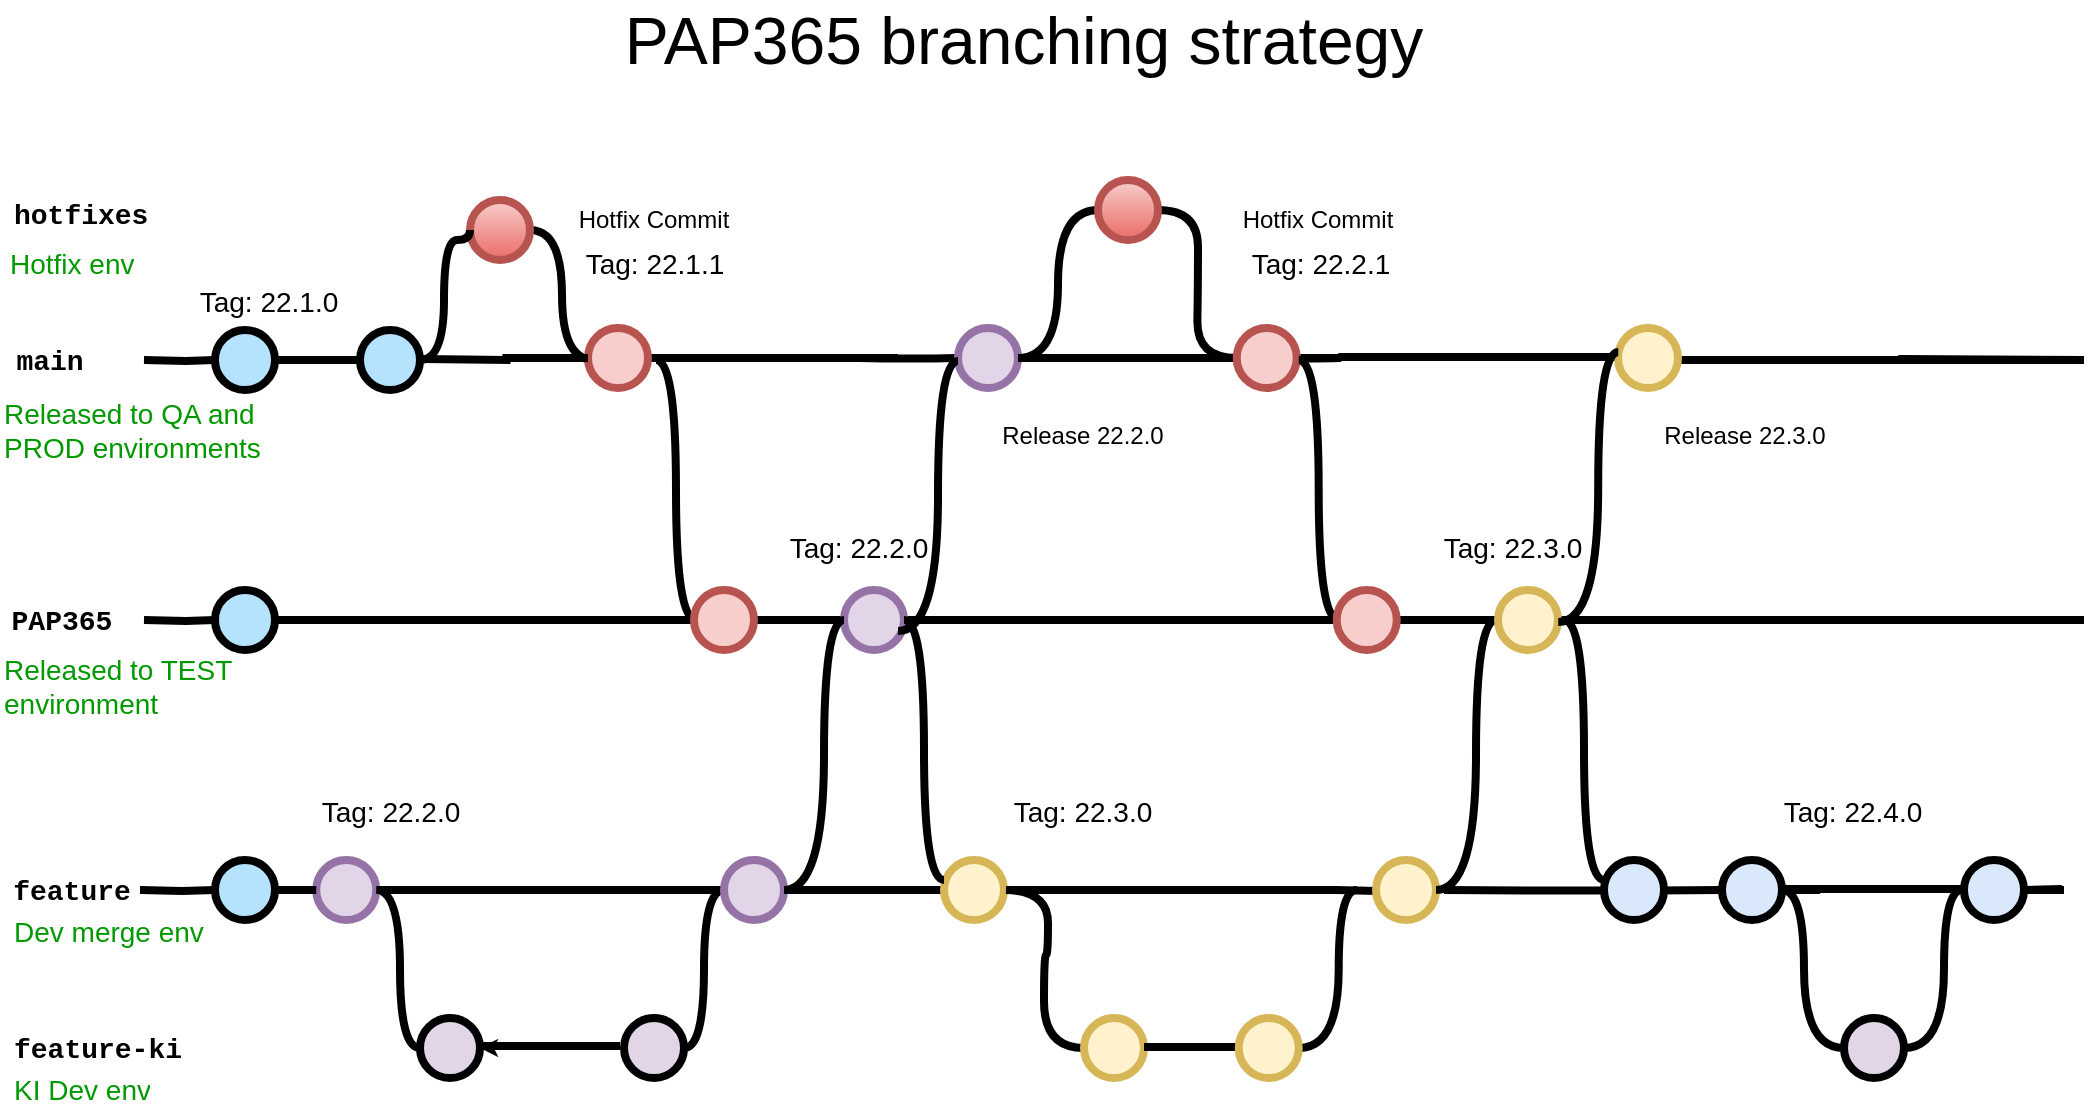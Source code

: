 <mxfile version="20.8.15" type="github">
  <diagram id="53IQXVl9icCSp_Kw3Ib1" name="Page-1">
    <mxGraphModel dx="1175" dy="905" grid="1" gridSize="10" guides="1" tooltips="1" connect="1" arrows="1" fold="1" page="1" pageScale="1" pageWidth="1100" pageHeight="850" math="0" shadow="0">
      <root>
        <mxCell id="0" />
        <mxCell id="1" parent="0" />
        <mxCell id="fSnZ5vnYTslC5NarKmr_-11" value="PAP365 branching strategy" style="text;html=1;strokeColor=none;fillColor=none;align=center;verticalAlign=middle;whiteSpace=wrap;rounded=0;fontSize=33;fontColor=#000000;" parent="1" vertex="1">
          <mxGeometry x="155" y="20" width="790" height="40" as="geometry" />
        </mxCell>
        <mxCell id="9hBKPDzoitwpIBdzFDQ7-24" style="edgeStyle=orthogonalEdgeStyle;curved=1;rounded=0;html=1;exitX=1;exitY=0.5;exitPerimeter=0;entryX=0;entryY=0.5;entryPerimeter=0;endArrow=none;endFill=0;jettySize=auto;orthogonalLoop=1;strokeWidth=4;fontSize=15;" parent="1" source="9hBKPDzoitwpIBdzFDQ7-25" target="9hBKPDzoitwpIBdzFDQ7-30" edge="1">
          <mxGeometry relative="1" as="geometry">
            <Array as="points">
              <mxPoint x="238" y="465" />
              <mxPoint x="238" y="544" />
            </Array>
          </mxGeometry>
        </mxCell>
        <mxCell id="9hBKPDzoitwpIBdzFDQ7-25" value="" style="verticalLabelPosition=bottom;verticalAlign=top;html=1;strokeWidth=4;shape=mxgraph.flowchart.on-page_reference;fillColor=#e1d5e7;strokeColor=#9673a6;" parent="1" vertex="1">
          <mxGeometry x="196.12" y="450" width="30" height="30" as="geometry" />
        </mxCell>
        <mxCell id="9hBKPDzoitwpIBdzFDQ7-41" value="" style="edgeStyle=orthogonalEdgeStyle;curved=1;rounded=0;orthogonalLoop=1;jettySize=auto;html=1;endArrow=none;endFill=0;strokeWidth=4;fontFamily=Courier New;fontSize=16;exitX=1;exitY=0.5;exitDx=0;exitDy=0;exitPerimeter=0;startArrow=none;" parent="1" source="YvMvGw8tSOt4RGlKbDvN-24" edge="1">
          <mxGeometry relative="1" as="geometry">
            <mxPoint x="537" y="465" as="sourcePoint" />
            <mxPoint x="630" y="465" as="targetPoint" />
          </mxGeometry>
        </mxCell>
        <mxCell id="9hBKPDzoitwpIBdzFDQ7-43" value="" style="edgeStyle=orthogonalEdgeStyle;curved=1;rounded=0;orthogonalLoop=1;jettySize=auto;html=1;endArrow=none;endFill=0;strokeWidth=4;fontFamily=Courier New;fontSize=16;" parent="1" edge="1">
          <mxGeometry relative="1" as="geometry">
            <mxPoint x="707" y="465" as="targetPoint" />
            <Array as="points">
              <mxPoint x="697" y="465" />
              <mxPoint x="697" y="465" />
            </Array>
            <mxPoint x="627" y="465" as="sourcePoint" />
          </mxGeometry>
        </mxCell>
        <mxCell id="9hBKPDzoitwpIBdzFDQ7-56" value="" style="edgeStyle=orthogonalEdgeStyle;curved=1;rounded=0;orthogonalLoop=1;jettySize=auto;html=1;endArrow=none;endFill=0;strokeWidth=4;fontFamily=Courier New;fontSize=16;" parent="1" target="9hBKPDzoitwpIBdzFDQ7-55" edge="1">
          <mxGeometry relative="1" as="geometry">
            <mxPoint x="706" y="465" as="sourcePoint" />
          </mxGeometry>
        </mxCell>
        <mxCell id="9hBKPDzoitwpIBdzFDQ7-55" value="" style="verticalLabelPosition=bottom;verticalAlign=top;html=1;strokeWidth=4;shape=mxgraph.flowchart.on-page_reference;strokeColor=#d6b656;fillColor=#fff2cc;" parent="1" vertex="1">
          <mxGeometry x="726" y="450" width="30" height="30" as="geometry" />
        </mxCell>
        <mxCell id="9hBKPDzoitwpIBdzFDQ7-27" value="" style="edgeStyle=orthogonalEdgeStyle;rounded=0;html=1;jettySize=auto;orthogonalLoop=1;strokeWidth=4;endArrow=none;endFill=0;startArrow=none;" parent="1" source="kWK_K31KorMhjqKaLNin-2" target="9hBKPDzoitwpIBdzFDQ7-25" edge="1">
          <mxGeometry x="152.5" y="465" as="geometry">
            <mxPoint x="108" y="465" as="sourcePoint" />
          </mxGeometry>
        </mxCell>
        <mxCell id="9hBKPDzoitwpIBdzFDQ7-28" value="feature" style="text;html=1;strokeColor=none;fillColor=none;align=center;verticalAlign=middle;whiteSpace=wrap;overflow=hidden;fontSize=14;fontStyle=1;fontFamily=Courier New;" parent="1" vertex="1">
          <mxGeometry x="38" y="455" width="72" height="20" as="geometry" />
        </mxCell>
        <mxCell id="9hBKPDzoitwpIBdzFDQ7-29" style="edgeStyle=orthogonalEdgeStyle;curved=1;rounded=0;html=1;entryX=0;entryY=0.5;entryPerimeter=0;endArrow=none;endFill=0;jettySize=auto;orthogonalLoop=1;strokeWidth=4;fontSize=15;entryDx=0;entryDy=0;" parent="1" target="ck4O1efFFyVbqovqOwfO-29" edge="1">
          <mxGeometry relative="1" as="geometry">
            <mxPoint x="317.5" y="545" as="targetPoint" />
            <Array as="points">
              <mxPoint x="390" y="544" />
              <mxPoint x="390" y="465" />
            </Array>
            <mxPoint x="380" y="544" as="sourcePoint" />
          </mxGeometry>
        </mxCell>
        <mxCell id="9hBKPDzoitwpIBdzFDQ7-30" value="" style="verticalLabelPosition=bottom;verticalAlign=top;html=1;strokeWidth=4;shape=mxgraph.flowchart.on-page_reference;plain-purple;gradientColor=none;strokeColor=#000000;" parent="1" vertex="1">
          <mxGeometry x="248" y="529" width="30" height="30" as="geometry" />
        </mxCell>
        <mxCell id="9hBKPDzoitwpIBdzFDQ7-35" value="feature-ki" style="text;html=1;strokeColor=none;fillColor=none;align=left;verticalAlign=middle;whiteSpace=wrap;overflow=hidden;fontSize=14;fontStyle=1;fontFamily=Courier New;" parent="1" vertex="1">
          <mxGeometry x="43.25" y="534" width="166.75" height="20" as="geometry" />
        </mxCell>
        <mxCell id="9hBKPDzoitwpIBdzFDQ7-37" value="Dev merge env" style="text;html=1;strokeColor=none;fillColor=none;align=left;verticalAlign=middle;whiteSpace=wrap;overflow=hidden;fontSize=14;fontStyle=0;fontColor=#009900;" parent="1" vertex="1">
          <mxGeometry x="43.25" y="475" width="132.25" height="20" as="geometry" />
        </mxCell>
        <mxCell id="9hBKPDzoitwpIBdzFDQ7-60" value="Tag: 22.4.0" style="text;html=1;strokeColor=none;fillColor=none;align=center;verticalAlign=middle;whiteSpace=wrap;overflow=hidden;fontSize=14;" parent="1" vertex="1">
          <mxGeometry x="920" y="415" width="89.25" height="20" as="geometry" />
        </mxCell>
        <mxCell id="ck4O1efFFyVbqovqOwfO-1" value="" style="edgeStyle=orthogonalEdgeStyle;rounded=0;html=1;jettySize=auto;orthogonalLoop=1;strokeWidth=4;endArrow=none;endFill=0;startArrow=none;" parent="1" source="ck4O1efFFyVbqovqOwfO-7" edge="1">
          <mxGeometry x="154.5" y="200" as="geometry">
            <mxPoint x="110" y="200" as="sourcePoint" />
            <mxPoint x="224.5" y="200" as="targetPoint" />
          </mxGeometry>
        </mxCell>
        <mxCell id="ck4O1efFFyVbqovqOwfO-2" value="main" style="text;html=1;strokeColor=none;fillColor=none;align=center;verticalAlign=middle;whiteSpace=wrap;overflow=hidden;fontSize=14;fontStyle=1;fontFamily=Courier New;" parent="1" vertex="1">
          <mxGeometry x="38" y="190" width="50" height="20" as="geometry" />
        </mxCell>
        <mxCell id="ck4O1efFFyVbqovqOwfO-4" value="Released to QA and PROD environments" style="text;html=1;strokeColor=none;fillColor=none;align=left;verticalAlign=middle;whiteSpace=wrap;overflow=hidden;fontSize=14;fontStyle=0;fontColor=#009900;" parent="1" vertex="1">
          <mxGeometry x="38" y="212" width="132.25" height="46" as="geometry" />
        </mxCell>
        <mxCell id="ck4O1efFFyVbqovqOwfO-5" value="" style="edgeStyle=orthogonalEdgeStyle;rounded=0;html=1;jettySize=auto;orthogonalLoop=1;plain-blue;endArrow=none;endFill=0;strokeWidth=4;strokeColor=#000000;startArrow=none;exitX=1;exitY=0.5;exitDx=0;exitDy=0;exitPerimeter=0;" parent="1" source="ck4O1efFFyVbqovqOwfO-34" edge="1">
          <mxGeometry x="204.12" y="199" as="geometry">
            <mxPoint x="487" y="199" as="targetPoint" />
          </mxGeometry>
        </mxCell>
        <mxCell id="ck4O1efFFyVbqovqOwfO-8" value="" style="edgeStyle=orthogonalEdgeStyle;curved=1;rounded=0;orthogonalLoop=1;jettySize=auto;html=1;endArrow=none;endFill=0;strokeWidth=4;fontFamily=Courier New;fontSize=16;" parent="1" target="ck4O1efFFyVbqovqOwfO-12" edge="1">
          <mxGeometry relative="1" as="geometry">
            <mxPoint x="467" y="199" as="sourcePoint" />
          </mxGeometry>
        </mxCell>
        <mxCell id="ck4O1efFFyVbqovqOwfO-10" value="" style="edgeStyle=orthogonalEdgeStyle;curved=1;rounded=0;orthogonalLoop=1;jettySize=auto;html=1;endArrow=none;endFill=0;strokeWidth=4;fontFamily=Courier New;fontSize=16;startArrow=none;" parent="1" source="ck4O1efFFyVbqovqOwfO-15" edge="1">
          <mxGeometry relative="1" as="geometry">
            <mxPoint x="707" y="199" as="targetPoint" />
          </mxGeometry>
        </mxCell>
        <mxCell id="ck4O1efFFyVbqovqOwfO-11" value="" style="edgeStyle=orthogonalEdgeStyle;curved=1;rounded=0;orthogonalLoop=1;jettySize=auto;html=1;endArrow=none;endFill=0;strokeWidth=4;fontFamily=Courier New;fontSize=16;entryX=0;entryY=0.5;entryDx=0;entryDy=0;entryPerimeter=0;" parent="1" source="ck4O1efFFyVbqovqOwfO-12" target="ck4O1efFFyVbqovqOwfO-25" edge="1">
          <mxGeometry relative="1" as="geometry">
            <mxPoint x="589.12" y="294" as="targetPoint" />
          </mxGeometry>
        </mxCell>
        <mxCell id="ck4O1efFFyVbqovqOwfO-12" value="" style="verticalLabelPosition=bottom;verticalAlign=top;html=1;strokeWidth=4;shape=mxgraph.flowchart.on-page_reference;strokeColor=#9673a6;fillColor=#e1d5e7;" parent="1" vertex="1">
          <mxGeometry x="517" y="184" width="30" height="30" as="geometry" />
        </mxCell>
        <mxCell id="ck4O1efFFyVbqovqOwfO-13" value="" style="edgeStyle=orthogonalEdgeStyle;curved=1;rounded=0;orthogonalLoop=1;jettySize=auto;html=1;endArrow=none;endFill=0;strokeWidth=4;fontFamily=Courier New;fontSize=16;" parent="1" target="ck4O1efFFyVbqovqOwfO-15" edge="1">
          <mxGeometry relative="1" as="geometry">
            <mxPoint x="708.62" y="199" as="sourcePoint" />
          </mxGeometry>
        </mxCell>
        <mxCell id="ck4O1efFFyVbqovqOwfO-22" value="Tag: 22.1.0" style="text;html=1;strokeColor=none;fillColor=none;align=center;verticalAlign=middle;whiteSpace=wrap;overflow=hidden;fontSize=14;" parent="1" vertex="1">
          <mxGeometry x="127" y="160" width="91" height="20" as="geometry" />
        </mxCell>
        <mxCell id="ck4O1efFFyVbqovqOwfO-24" value="" style="edgeStyle=orthogonalEdgeStyle;curved=1;rounded=0;orthogonalLoop=1;jettySize=auto;html=1;endArrow=none;endFill=0;strokeWidth=4;fontFamily=Courier New;fontSize=16;entryX=0;entryY=0.5;entryDx=0;entryDy=0;entryPerimeter=0;" parent="1" source="ck4O1efFFyVbqovqOwfO-25" target="ck4O1efFFyVbqovqOwfO-15" edge="1">
          <mxGeometry relative="1" as="geometry">
            <mxPoint x="801.87" y="279" as="targetPoint" />
          </mxGeometry>
        </mxCell>
        <mxCell id="ck4O1efFFyVbqovqOwfO-25" value="" style="verticalLabelPosition=bottom;verticalAlign=top;html=1;strokeWidth=4;shape=mxgraph.flowchart.on-page_reference;plain-blue;gradientColor=#EA6B66;strokeColor=#B85450;fillColor=#F8CECC;" parent="1" vertex="1">
          <mxGeometry x="587.0" y="110" width="30" height="30" as="geometry" />
        </mxCell>
        <mxCell id="ck4O1efFFyVbqovqOwfO-26" value="Hotfix Commit" style="text;html=1;strokeColor=none;fillColor=none;align=center;verticalAlign=middle;whiteSpace=wrap;overflow=hidden;" parent="1" vertex="1">
          <mxGeometry x="657.37" y="115" width="80" height="30" as="geometry" />
        </mxCell>
        <mxCell id="ck4O1efFFyVbqovqOwfO-27" value="Tag: 22.2.1" style="text;html=1;strokeColor=none;fillColor=none;align=center;verticalAlign=middle;whiteSpace=wrap;overflow=hidden;fontSize=14;" parent="1" vertex="1">
          <mxGeometry x="657.37" y="141" width="82.63" height="20" as="geometry" />
        </mxCell>
        <mxCell id="ck4O1efFFyVbqovqOwfO-30" value="" style="edgeStyle=orthogonalEdgeStyle;rounded=0;html=1;jettySize=auto;orthogonalLoop=1;plain-blue;endArrow=none;endFill=0;strokeWidth=4;strokeColor=#000000;" parent="1" source="9hBKPDzoitwpIBdzFDQ7-25" target="ck4O1efFFyVbqovqOwfO-29" edge="1">
          <mxGeometry x="201.5" y="465" as="geometry">
            <mxPoint x="201.5" y="465" as="sourcePoint" />
            <mxPoint x="461.5" y="465" as="targetPoint" />
          </mxGeometry>
        </mxCell>
        <mxCell id="ck4O1efFFyVbqovqOwfO-29" value="" style="verticalLabelPosition=bottom;verticalAlign=top;html=1;strokeWidth=4;shape=mxgraph.flowchart.on-page_reference;strokeColor=#9673a6;fillColor=#e1d5e7;" parent="1" vertex="1">
          <mxGeometry x="400" y="450" width="30" height="30" as="geometry" />
        </mxCell>
        <mxCell id="_r8tFfjNaQo8byVIqAFJ-7" value="Hotfix Commit" style="text;html=1;strokeColor=none;fillColor=none;align=center;verticalAlign=middle;whiteSpace=wrap;overflow=hidden;" parent="1" vertex="1">
          <mxGeometry x="325" y="114" width="80" height="31" as="geometry" />
        </mxCell>
        <mxCell id="_r8tFfjNaQo8byVIqAFJ-14" value="" style="edgeStyle=orthogonalEdgeStyle;curved=1;rounded=0;orthogonalLoop=1;jettySize=auto;html=1;endArrow=none;endFill=0;strokeWidth=4;fontFamily=Courier New;fontSize=16;startArrow=none;entryX=0;entryY=0.5;entryDx=0;entryDy=0;entryPerimeter=0;" parent="1" target="_r8tFfjNaQo8byVIqAFJ-28" edge="1">
          <mxGeometry relative="1" as="geometry">
            <mxPoint x="760" y="465" as="sourcePoint" />
            <mxPoint x="830" y="465" as="targetPoint" />
          </mxGeometry>
        </mxCell>
        <mxCell id="_r8tFfjNaQo8byVIqAFJ-19" value="" style="edgeStyle=orthogonalEdgeStyle;curved=1;rounded=0;orthogonalLoop=1;jettySize=auto;html=1;endArrow=none;endFill=0;strokeWidth=4;fontFamily=Courier New;fontSize=16;" parent="1" source="ck4O1efFFyVbqovqOwfO-12" target="ck4O1efFFyVbqovqOwfO-15" edge="1">
          <mxGeometry relative="1" as="geometry">
            <mxPoint x="547" y="199" as="sourcePoint" />
            <mxPoint x="707" y="199" as="targetPoint" />
          </mxGeometry>
        </mxCell>
        <mxCell id="ck4O1efFFyVbqovqOwfO-15" value="" style="verticalLabelPosition=bottom;verticalAlign=top;html=1;strokeWidth=4;shape=mxgraph.flowchart.on-page_reference;strokeColor=#b85450;fillColor=#f8cecc;" parent="1" vertex="1">
          <mxGeometry x="656.37" y="184" width="30" height="30" as="geometry" />
        </mxCell>
        <mxCell id="_r8tFfjNaQo8byVIqAFJ-20" value="" style="edgeStyle=orthogonalEdgeStyle;curved=1;rounded=0;orthogonalLoop=1;jettySize=auto;html=1;endArrow=none;endFill=0;strokeWidth=4;fontFamily=Courier New;fontSize=16;startArrow=none;" parent="1" source="_r8tFfjNaQo8byVIqAFJ-28" edge="1">
          <mxGeometry relative="1" as="geometry">
            <mxPoint x="847.12" y="464.5" as="sourcePoint" />
            <mxPoint x="948.12" y="465" as="targetPoint" />
            <Array as="points">
              <mxPoint x="919.12" y="465.5" />
              <mxPoint x="919.12" y="465.5" />
            </Array>
          </mxGeometry>
        </mxCell>
        <mxCell id="_r8tFfjNaQo8byVIqAFJ-21" value="Tag: 22.2.0" style="text;html=1;strokeColor=none;fillColor=none;align=center;verticalAlign=middle;whiteSpace=wrap;overflow=hidden;fontSize=14;" parent="1" vertex="1">
          <mxGeometry x="187.5" y="415" width="91" height="20" as="geometry" />
        </mxCell>
        <mxCell id="_r8tFfjNaQo8byVIqAFJ-22" value="Tag: 22.1.1" style="text;html=1;strokeColor=none;fillColor=none;align=center;verticalAlign=middle;whiteSpace=wrap;overflow=hidden;fontSize=14;" parent="1" vertex="1">
          <mxGeometry x="319.5" y="141" width="91" height="20" as="geometry" />
        </mxCell>
        <mxCell id="_r8tFfjNaQo8byVIqAFJ-24" value="" style="edgeStyle=orthogonalEdgeStyle;rounded=0;html=1;jettySize=auto;orthogonalLoop=1;plain-blue;endArrow=none;endFill=0;strokeWidth=4;strokeColor=#000000;startArrow=none;" parent="1" edge="1">
          <mxGeometry x="564.24" y="198.5" as="geometry">
            <mxPoint x="707.12" y="198.5" as="sourcePoint" />
            <mxPoint x="847.12" y="198.5" as="targetPoint" />
          </mxGeometry>
        </mxCell>
        <mxCell id="_r8tFfjNaQo8byVIqAFJ-27" value="" style="edgeStyle=orthogonalEdgeStyle;rounded=0;html=1;jettySize=auto;orthogonalLoop=1;plain-blue;endArrow=none;endFill=0;strokeWidth=4;strokeColor=#000000;startArrow=none;" parent="1" source="_r8tFfjNaQo8byVIqAFJ-25" edge="1">
          <mxGeometry x="704.24" y="199.5" as="geometry">
            <mxPoint x="847.12" y="199.5" as="sourcePoint" />
            <mxPoint x="987.12" y="199.5" as="targetPoint" />
            <Array as="points">
              <mxPoint x="1080" y="200" />
              <mxPoint x="1080" y="200" />
            </Array>
          </mxGeometry>
        </mxCell>
        <mxCell id="_r8tFfjNaQo8byVIqAFJ-28" value="" style="verticalLabelPosition=bottom;verticalAlign=top;html=1;strokeWidth=4;shape=mxgraph.flowchart.on-page_reference;plain-blue;gradientColor=none;strokeColor=#000000;" parent="1" vertex="1">
          <mxGeometry x="899" y="450" width="30" height="30" as="geometry" />
        </mxCell>
        <mxCell id="_r8tFfjNaQo8byVIqAFJ-31" value="" style="edgeStyle=orthogonalEdgeStyle;rounded=0;html=1;jettySize=auto;orthogonalLoop=1;plain-blue;endArrow=none;endFill=0;strokeWidth=4;strokeColor=#000000;startArrow=none;" parent="1" source="_r8tFfjNaQo8byVIqAFJ-36" edge="1">
          <mxGeometry x="786.12" y="464.5" as="geometry">
            <mxPoint x="929.0" y="464.5" as="sourcePoint" />
            <mxPoint x="1069" y="464.5" as="targetPoint" />
          </mxGeometry>
        </mxCell>
        <mxCell id="_r8tFfjNaQo8byVIqAFJ-32" value="" style="verticalLabelPosition=bottom;verticalAlign=top;html=1;strokeWidth=4;shape=mxgraph.flowchart.on-page_reference;plain-purple;gradientColor=none;strokeColor=#000000;" parent="1" vertex="1">
          <mxGeometry x="960" y="529" width="30" height="30" as="geometry" />
        </mxCell>
        <mxCell id="_r8tFfjNaQo8byVIqAFJ-33" style="edgeStyle=orthogonalEdgeStyle;curved=1;rounded=0;html=1;exitX=1;exitY=0.5;exitPerimeter=0;entryX=0;entryY=0.5;entryPerimeter=0;endArrow=none;endFill=0;jettySize=auto;orthogonalLoop=1;strokeWidth=4;fontSize=15;exitDx=0;exitDy=0;" parent="1" edge="1">
          <mxGeometry relative="1" as="geometry">
            <mxPoint x="929" y="465" as="sourcePoint" />
            <Array as="points">
              <mxPoint x="940" y="465" />
              <mxPoint x="940" y="544" />
            </Array>
            <mxPoint x="960" y="544" as="targetPoint" />
          </mxGeometry>
        </mxCell>
        <mxCell id="_r8tFfjNaQo8byVIqAFJ-34" style="edgeStyle=orthogonalEdgeStyle;curved=1;rounded=0;html=1;exitX=1;exitY=0.5;exitPerimeter=0;entryX=0;entryY=0.5;entryPerimeter=0;endArrow=none;endFill=0;jettySize=auto;orthogonalLoop=1;strokeWidth=4;fontSize=15;" parent="1" edge="1">
          <mxGeometry relative="1" as="geometry">
            <Array as="points">
              <mxPoint x="1010" y="544" />
            </Array>
            <mxPoint x="990" y="544" as="sourcePoint" />
            <mxPoint x="1019" y="465" as="targetPoint" />
          </mxGeometry>
        </mxCell>
        <mxCell id="_r8tFfjNaQo8byVIqAFJ-37" value="" style="edgeStyle=orthogonalEdgeStyle;rounded=0;html=1;jettySize=auto;orthogonalLoop=1;plain-blue;endArrow=none;endFill=0;strokeWidth=4;strokeColor=#000000;startArrow=none;" parent="1" target="_r8tFfjNaQo8byVIqAFJ-36" edge="1">
          <mxGeometry x="786.12" y="464.5" as="geometry">
            <mxPoint x="929" y="464.5" as="sourcePoint" />
            <mxPoint x="1069" y="464.5" as="targetPoint" />
          </mxGeometry>
        </mxCell>
        <mxCell id="_r8tFfjNaQo8byVIqAFJ-36" value="" style="verticalLabelPosition=bottom;verticalAlign=top;html=1;strokeWidth=4;shape=mxgraph.flowchart.on-page_reference;plain-blue;gradientColor=none;strokeColor=#000000;" parent="1" vertex="1">
          <mxGeometry x="1020" y="450" width="30" height="30" as="geometry" />
        </mxCell>
        <mxCell id="_r8tFfjNaQo8byVIqAFJ-38" style="edgeStyle=orthogonalEdgeStyle;curved=1;rounded=0;html=1;exitX=1;exitY=0.5;exitPerimeter=0;entryX=0;entryY=0.5;entryPerimeter=0;endArrow=none;endFill=0;jettySize=auto;orthogonalLoop=1;strokeWidth=4;fontSize=15;" parent="1" edge="1">
          <mxGeometry relative="1" as="geometry">
            <Array as="points">
              <mxPoint x="707.37" y="544" />
            </Array>
            <mxPoint x="687.37" y="544" as="sourcePoint" />
            <mxPoint x="716.37" y="465" as="targetPoint" />
          </mxGeometry>
        </mxCell>
        <mxCell id="_r8tFfjNaQo8byVIqAFJ-40" value="" style="edgeStyle=orthogonalEdgeStyle;curved=1;rounded=0;orthogonalLoop=1;jettySize=auto;html=1;endArrow=none;endFill=0;strokeWidth=4;fontFamily=Courier New;fontSize=16;entryX=0;entryY=0.5;entryDx=0;entryDy=0;entryPerimeter=0;startArrow=none;" parent="1" source="_r8tFfjNaQo8byVIqAFJ-6" edge="1">
          <mxGeometry relative="1" as="geometry">
            <mxPoint x="334.87" y="200" as="targetPoint" />
            <mxPoint x="295.5" y="266" as="sourcePoint" />
            <Array as="points">
              <mxPoint x="319" y="200" />
            </Array>
          </mxGeometry>
        </mxCell>
        <mxCell id="pDLgfkYLmZ7nKOtSb_zo-12" value="hotfixes" style="text;html=1;strokeColor=none;fillColor=none;align=left;verticalAlign=middle;whiteSpace=wrap;overflow=hidden;fontSize=14;fontStyle=1;fontFamily=Courier New;" parent="1" vertex="1">
          <mxGeometry x="43.25" y="117" width="73.62" height="20" as="geometry" />
        </mxCell>
        <mxCell id="pDLgfkYLmZ7nKOtSb_zo-14" value="Release 22.3.0" style="text;html=1;strokeColor=none;fillColor=none;align=center;verticalAlign=middle;whiteSpace=wrap;overflow=hidden;" parent="1" vertex="1">
          <mxGeometry x="861.37" y="223" width="98.63" height="30" as="geometry" />
        </mxCell>
        <mxCell id="YvMvGw8tSOt4RGlKbDvN-7" value="" style="edgeStyle=orthogonalEdgeStyle;rounded=0;html=1;jettySize=auto;orthogonalLoop=1;plain-blue;endArrow=none;endFill=0;strokeWidth=4;strokeColor=#000000;startArrow=none;" parent="1" source="YvMvGw8tSOt4RGlKbDvN-18" edge="1">
          <mxGeometry x="-13.88" y="330" as="geometry">
            <mxPoint x="1080" y="330" as="targetPoint" />
            <mxPoint x="110" y="330" as="sourcePoint" />
          </mxGeometry>
        </mxCell>
        <mxCell id="YvMvGw8tSOt4RGlKbDvN-8" value="PAP365" style="text;html=1;strokeColor=none;fillColor=none;align=center;verticalAlign=middle;whiteSpace=wrap;overflow=hidden;fontSize=14;fontStyle=1;fontFamily=Courier New;" parent="1" vertex="1">
          <mxGeometry x="38" y="320" width="62" height="20" as="geometry" />
        </mxCell>
        <mxCell id="YvMvGw8tSOt4RGlKbDvN-10" value="Released to TEST environment" style="text;html=1;strokeColor=none;fillColor=none;align=left;verticalAlign=middle;whiteSpace=wrap;overflow=hidden;fontSize=14;fontStyle=0;fontColor=#009900;" parent="1" vertex="1">
          <mxGeometry x="38" y="340" width="132.25" height="46" as="geometry" />
        </mxCell>
        <mxCell id="_r8tFfjNaQo8byVIqAFJ-6" value="" style="verticalLabelPosition=bottom;verticalAlign=top;html=1;strokeWidth=4;shape=mxgraph.flowchart.on-page_reference;plain-blue;gradientColor=#EA6B66;strokeColor=#B85450;fillColor=#F8CECC;" parent="1" vertex="1">
          <mxGeometry x="273.0" y="120" width="30" height="30" as="geometry" />
        </mxCell>
        <mxCell id="YvMvGw8tSOt4RGlKbDvN-13" value="" style="edgeStyle=orthogonalEdgeStyle;rounded=0;html=1;jettySize=auto;orthogonalLoop=1;plain-blue;endArrow=none;endFill=0;strokeWidth=4;strokeColor=#000000;startArrow=none;" parent="1" target="YvMvGw8tSOt4RGlKbDvN-12" edge="1">
          <mxGeometry x="-13.88" y="330" as="geometry">
            <mxPoint x="1080" y="330" as="targetPoint" />
            <mxPoint x="110" y="330" as="sourcePoint" />
          </mxGeometry>
        </mxCell>
        <mxCell id="YvMvGw8tSOt4RGlKbDvN-12" value="" style="verticalLabelPosition=bottom;verticalAlign=top;html=1;strokeWidth=4;shape=mxgraph.flowchart.on-page_reference;plain-blue;gradientColor=none;fillColor=#B5E3Fe;strokeColor=#000000;" parent="1" vertex="1">
          <mxGeometry x="145.5" y="315" width="30" height="30" as="geometry" />
        </mxCell>
        <mxCell id="YvMvGw8tSOt4RGlKbDvN-39" value="" style="edgeStyle=orthogonalEdgeStyle;rounded=0;orthogonalLoop=1;jettySize=auto;html=1;" parent="1" source="YvMvGw8tSOt4RGlKbDvN-15" target="9hBKPDzoitwpIBdzFDQ7-30" edge="1">
          <mxGeometry relative="1" as="geometry" />
        </mxCell>
        <mxCell id="YvMvGw8tSOt4RGlKbDvN-15" value="" style="verticalLabelPosition=bottom;verticalAlign=top;html=1;strokeWidth=4;shape=mxgraph.flowchart.on-page_reference;plain-purple;gradientColor=none;strokeColor=#000000;" parent="1" vertex="1">
          <mxGeometry x="350" y="529" width="30" height="30" as="geometry" />
        </mxCell>
        <mxCell id="YvMvGw8tSOt4RGlKbDvN-17" value="" style="edgeStyle=orthogonalEdgeStyle;curved=1;rounded=0;orthogonalLoop=1;jettySize=auto;html=1;endArrow=none;endFill=0;strokeWidth=4;fontFamily=Courier New;fontSize=16;" parent="1" edge="1">
          <mxGeometry relative="1" as="geometry">
            <mxPoint x="348" y="543.5" as="targetPoint" />
            <Array as="points">
              <mxPoint x="348" y="543" />
              <mxPoint x="348" y="543" />
            </Array>
            <mxPoint x="278" y="543" as="sourcePoint" />
          </mxGeometry>
        </mxCell>
        <mxCell id="YvMvGw8tSOt4RGlKbDvN-20" value="" style="edgeStyle=orthogonalEdgeStyle;rounded=0;html=1;jettySize=auto;orthogonalLoop=1;plain-blue;endArrow=none;endFill=0;strokeWidth=4;strokeColor=#000000;startArrow=none;" parent="1" source="YvMvGw8tSOt4RGlKbDvN-29" target="YvMvGw8tSOt4RGlKbDvN-18" edge="1">
          <mxGeometry x="-13.88" y="330" as="geometry">
            <mxPoint x="1080" y="330" as="targetPoint" />
            <mxPoint x="205.5" y="330" as="sourcePoint" />
          </mxGeometry>
        </mxCell>
        <mxCell id="YvMvGw8tSOt4RGlKbDvN-18" value="" style="verticalLabelPosition=bottom;verticalAlign=top;html=1;strokeWidth=4;shape=mxgraph.flowchart.on-page_reference;strokeColor=#9673a6;fillColor=#e1d5e7;" parent="1" vertex="1">
          <mxGeometry x="460" y="315" width="30" height="30" as="geometry" />
        </mxCell>
        <mxCell id="YvMvGw8tSOt4RGlKbDvN-21" style="edgeStyle=orthogonalEdgeStyle;curved=1;rounded=0;html=1;entryX=0;entryY=0.5;entryPerimeter=0;endArrow=none;endFill=0;jettySize=auto;orthogonalLoop=1;strokeWidth=4;fontSize=15;entryDx=0;entryDy=0;exitX=1;exitY=0.5;exitDx=0;exitDy=0;exitPerimeter=0;" parent="1" source="ck4O1efFFyVbqovqOwfO-29" edge="1">
          <mxGeometry relative="1" as="geometry">
            <mxPoint x="460" y="330" as="targetPoint" />
            <Array as="points">
              <mxPoint x="450" y="465" />
              <mxPoint x="450" y="330" />
            </Array>
            <mxPoint x="450" y="409" as="sourcePoint" />
          </mxGeometry>
        </mxCell>
        <mxCell id="YvMvGw8tSOt4RGlKbDvN-26" value="" style="edgeStyle=orthogonalEdgeStyle;curved=1;rounded=0;orthogonalLoop=1;jettySize=auto;html=1;endArrow=none;endFill=0;strokeWidth=4;fontFamily=Courier New;fontSize=16;exitX=1;exitY=0.5;exitDx=0;exitDy=0;exitPerimeter=0;" parent="1" source="ck4O1efFFyVbqovqOwfO-29" target="YvMvGw8tSOt4RGlKbDvN-24" edge="1">
          <mxGeometry relative="1" as="geometry">
            <mxPoint x="430" y="465" as="sourcePoint" />
            <mxPoint x="597" y="465" as="targetPoint" />
          </mxGeometry>
        </mxCell>
        <mxCell id="YvMvGw8tSOt4RGlKbDvN-24" value="" style="verticalLabelPosition=bottom;verticalAlign=top;html=1;strokeWidth=4;shape=mxgraph.flowchart.on-page_reference;strokeColor=#d6b656;fillColor=#fff2cc;" parent="1" vertex="1">
          <mxGeometry x="510" y="450" width="30" height="30" as="geometry" />
        </mxCell>
        <mxCell id="YvMvGw8tSOt4RGlKbDvN-27" style="edgeStyle=orthogonalEdgeStyle;curved=1;rounded=0;html=1;entryX=0;entryY=0.5;entryPerimeter=0;endArrow=none;endFill=0;jettySize=auto;orthogonalLoop=1;strokeWidth=4;fontSize=15;entryDx=0;entryDy=0;" parent="1" edge="1">
          <mxGeometry relative="1" as="geometry">
            <mxPoint x="490" y="330" as="targetPoint" />
            <Array as="points">
              <mxPoint x="500" y="330" />
            </Array>
            <mxPoint x="510" y="460" as="sourcePoint" />
          </mxGeometry>
        </mxCell>
        <mxCell id="YvMvGw8tSOt4RGlKbDvN-28" style="edgeStyle=orthogonalEdgeStyle;curved=1;rounded=0;html=1;entryX=0;entryY=0.5;entryPerimeter=0;endArrow=none;endFill=0;jettySize=auto;orthogonalLoop=1;strokeWidth=4;fontSize=15;entryDx=0;entryDy=0;" parent="1" edge="1">
          <mxGeometry relative="1" as="geometry">
            <mxPoint x="366" y="200" as="targetPoint" />
            <Array as="points">
              <mxPoint x="376" y="200" />
            </Array>
            <mxPoint x="386" y="330" as="sourcePoint" />
          </mxGeometry>
        </mxCell>
        <mxCell id="YvMvGw8tSOt4RGlKbDvN-31" value="" style="edgeStyle=orthogonalEdgeStyle;rounded=0;html=1;jettySize=auto;orthogonalLoop=1;plain-blue;endArrow=none;endFill=0;strokeWidth=4;strokeColor=#000000;startArrow=none;" parent="1" source="YvMvGw8tSOt4RGlKbDvN-12" target="YvMvGw8tSOt4RGlKbDvN-29" edge="1">
          <mxGeometry x="-13.88" y="330" as="geometry">
            <mxPoint x="460" y="330" as="targetPoint" />
            <mxPoint x="205.5" y="330" as="sourcePoint" />
          </mxGeometry>
        </mxCell>
        <mxCell id="YvMvGw8tSOt4RGlKbDvN-29" value="" style="verticalLabelPosition=bottom;verticalAlign=top;html=1;strokeWidth=4;shape=mxgraph.flowchart.on-page_reference;strokeColor=#b85450;fillColor=#f8cecc;" parent="1" vertex="1">
          <mxGeometry x="385" y="315" width="30" height="30" as="geometry" />
        </mxCell>
        <mxCell id="ck4O1efFFyVbqovqOwfO-34" value="" style="verticalLabelPosition=bottom;verticalAlign=top;html=1;strokeWidth=4;shape=mxgraph.flowchart.on-page_reference;fillColor=#f8cecc;strokeColor=#b85450;" parent="1" vertex="1">
          <mxGeometry x="332" y="184" width="30" height="30" as="geometry" />
        </mxCell>
        <mxCell id="YvMvGw8tSOt4RGlKbDvN-37" value="" style="edgeStyle=orthogonalEdgeStyle;curved=1;rounded=0;orthogonalLoop=1;jettySize=auto;html=1;endArrow=none;endFill=0;strokeWidth=4;fontFamily=Courier New;fontSize=16;entryX=0;entryY=0.5;entryDx=0;entryDy=0;entryPerimeter=0;startArrow=none;" parent="1" target="YvMvGw8tSOt4RGlKbDvN-35" edge="1">
          <mxGeometry relative="1" as="geometry">
            <mxPoint x="587" y="545" as="targetPoint" />
            <mxPoint x="541" y="465" as="sourcePoint" />
            <Array as="points" />
          </mxGeometry>
        </mxCell>
        <mxCell id="YvMvGw8tSOt4RGlKbDvN-35" value="" style="verticalLabelPosition=bottom;verticalAlign=top;html=1;strokeWidth=4;shape=mxgraph.flowchart.on-page_reference;strokeColor=#d6b656;fillColor=#fff2cc;" parent="1" vertex="1">
          <mxGeometry x="580" y="529" width="30" height="30" as="geometry" />
        </mxCell>
        <mxCell id="YvMvGw8tSOt4RGlKbDvN-40" value="" style="edgeStyle=orthogonalEdgeStyle;curved=1;rounded=0;orthogonalLoop=1;jettySize=auto;html=1;endArrow=none;endFill=0;strokeWidth=4;fontFamily=Courier New;fontSize=16;" parent="1" edge="1">
          <mxGeometry relative="1" as="geometry">
            <mxPoint x="665" y="543.5" as="targetPoint" />
            <Array as="points">
              <mxPoint x="610" y="543.5" />
              <mxPoint x="610" y="543.5" />
            </Array>
            <mxPoint x="610" y="543.5" as="sourcePoint" />
          </mxGeometry>
        </mxCell>
        <mxCell id="_r8tFfjNaQo8byVIqAFJ-8" value="" style="verticalLabelPosition=bottom;verticalAlign=top;html=1;strokeWidth=4;shape=mxgraph.flowchart.on-page_reference;strokeColor=#d6b656;fillColor=#fff2cc;" parent="1" vertex="1">
          <mxGeometry x="657.37" y="529" width="30" height="30" as="geometry" />
        </mxCell>
        <mxCell id="YvMvGw8tSOt4RGlKbDvN-41" style="edgeStyle=orthogonalEdgeStyle;curved=1;rounded=0;html=1;entryX=0;entryY=0.5;entryPerimeter=0;endArrow=none;endFill=0;jettySize=auto;orthogonalLoop=1;strokeWidth=4;fontSize=15;entryDx=0;entryDy=0;exitX=1;exitY=0.5;exitDx=0;exitDy=0;exitPerimeter=0;" parent="1" edge="1">
          <mxGeometry relative="1" as="geometry">
            <mxPoint x="517" y="200.5" as="targetPoint" />
            <Array as="points">
              <mxPoint x="507" y="335.5" />
              <mxPoint x="507" y="200.5" />
            </Array>
            <mxPoint x="487" y="335.5" as="sourcePoint" />
          </mxGeometry>
        </mxCell>
        <mxCell id="YvMvGw8tSOt4RGlKbDvN-42" style="edgeStyle=orthogonalEdgeStyle;curved=1;rounded=0;html=1;entryX=0;entryY=0.5;entryPerimeter=0;endArrow=none;endFill=0;jettySize=auto;orthogonalLoop=1;strokeWidth=4;fontSize=15;entryDx=0;entryDy=0;exitX=1;exitY=0.5;exitDx=0;exitDy=0;exitPerimeter=0;" parent="1" edge="1">
          <mxGeometry relative="1" as="geometry">
            <mxPoint x="786" y="330" as="targetPoint" />
            <Array as="points">
              <mxPoint x="776" y="465" />
              <mxPoint x="776" y="330" />
            </Array>
            <mxPoint x="756" y="465" as="sourcePoint" />
          </mxGeometry>
        </mxCell>
        <mxCell id="YvMvGw8tSOt4RGlKbDvN-43" value="" style="verticalLabelPosition=bottom;verticalAlign=top;html=1;strokeWidth=4;shape=mxgraph.flowchart.on-page_reference;strokeColor=#d6b656;fillColor=#fff2cc;" parent="1" vertex="1">
          <mxGeometry x="787" y="315" width="30" height="30" as="geometry" />
        </mxCell>
        <mxCell id="_r8tFfjNaQo8byVIqAFJ-25" value="" style="verticalLabelPosition=bottom;verticalAlign=top;html=1;strokeWidth=4;shape=mxgraph.flowchart.on-page_reference;fillColor=#fff2cc;strokeColor=#d6b656;" parent="1" vertex="1">
          <mxGeometry x="847" y="184" width="30" height="30" as="geometry" />
        </mxCell>
        <mxCell id="YvMvGw8tSOt4RGlKbDvN-45" style="edgeStyle=orthogonalEdgeStyle;curved=1;rounded=0;html=1;entryX=0;entryY=0.5;entryPerimeter=0;endArrow=none;endFill=0;jettySize=auto;orthogonalLoop=1;strokeWidth=4;fontSize=15;entryDx=0;entryDy=0;exitX=1;exitY=0.5;exitDx=0;exitDy=0;exitPerimeter=0;" parent="1" edge="1">
          <mxGeometry relative="1" as="geometry">
            <mxPoint x="847.12" y="196" as="targetPoint" />
            <Array as="points">
              <mxPoint x="837.12" y="331" />
              <mxPoint x="837.12" y="196" />
            </Array>
            <mxPoint x="817.12" y="331" as="sourcePoint" />
          </mxGeometry>
        </mxCell>
        <mxCell id="YvMvGw8tSOt4RGlKbDvN-46" value="" style="verticalLabelPosition=bottom;verticalAlign=top;html=1;strokeWidth=4;shape=mxgraph.flowchart.on-page_reference;plain-blue;gradientColor=none;strokeColor=#000000;" parent="1" vertex="1">
          <mxGeometry x="840" y="450" width="30" height="30" as="geometry" />
        </mxCell>
        <mxCell id="YvMvGw8tSOt4RGlKbDvN-47" style="edgeStyle=orthogonalEdgeStyle;curved=1;rounded=0;html=1;entryX=0;entryY=0.5;entryPerimeter=0;endArrow=none;endFill=0;jettySize=auto;orthogonalLoop=1;strokeWidth=4;fontSize=15;entryDx=0;entryDy=0;" parent="1" edge="1">
          <mxGeometry relative="1" as="geometry">
            <mxPoint x="820" y="330" as="targetPoint" />
            <Array as="points">
              <mxPoint x="830" y="330" />
            </Array>
            <mxPoint x="840" y="460" as="sourcePoint" />
          </mxGeometry>
        </mxCell>
        <mxCell id="YvMvGw8tSOt4RGlKbDvN-48" value="Release 22.2.0" style="text;html=1;strokeColor=none;fillColor=none;align=center;verticalAlign=middle;whiteSpace=wrap;overflow=hidden;" parent="1" vertex="1">
          <mxGeometry x="530" y="223" width="98.63" height="30" as="geometry" />
        </mxCell>
        <mxCell id="kWK_K31KorMhjqKaLNin-1" value="" style="edgeStyle=orthogonalEdgeStyle;rounded=0;html=1;jettySize=auto;orthogonalLoop=1;strokeWidth=4;endArrow=none;endFill=0;" parent="1" target="ck4O1efFFyVbqovqOwfO-7" edge="1">
          <mxGeometry x="154.5" y="200" as="geometry">
            <mxPoint x="110" y="200" as="sourcePoint" />
            <mxPoint x="224.5" y="200" as="targetPoint" />
          </mxGeometry>
        </mxCell>
        <mxCell id="ck4O1efFFyVbqovqOwfO-7" value="" style="verticalLabelPosition=bottom;verticalAlign=top;html=1;strokeWidth=4;shape=mxgraph.flowchart.on-page_reference;plain-blue;gradientColor=none;fillColor=#B5E3Fe;strokeColor=#000000;" parent="1" vertex="1">
          <mxGeometry x="145.5" y="185" width="30" height="30" as="geometry" />
        </mxCell>
        <mxCell id="kWK_K31KorMhjqKaLNin-3" value="" style="edgeStyle=orthogonalEdgeStyle;rounded=0;html=1;jettySize=auto;orthogonalLoop=1;strokeWidth=4;endArrow=none;endFill=0;" parent="1" target="kWK_K31KorMhjqKaLNin-2" edge="1">
          <mxGeometry x="152.5" y="465" as="geometry">
            <mxPoint x="108" y="465" as="sourcePoint" />
            <mxPoint x="196.12" y="465" as="targetPoint" />
          </mxGeometry>
        </mxCell>
        <mxCell id="kWK_K31KorMhjqKaLNin-2" value="" style="verticalLabelPosition=bottom;verticalAlign=top;html=1;strokeWidth=4;shape=mxgraph.flowchart.on-page_reference;plain-blue;gradientColor=none;fillColor=#B5E3Fe;strokeColor=#000000;" parent="1" vertex="1">
          <mxGeometry x="145.5" y="450" width="30" height="30" as="geometry" />
        </mxCell>
        <mxCell id="kWK_K31KorMhjqKaLNin-6" value="" style="edgeStyle=orthogonalEdgeStyle;rounded=0;orthogonalLoop=1;jettySize=auto;html=1;endArrow=none;endFill=0;" parent="1" source="kWK_K31KorMhjqKaLNin-4" target="ck4O1efFFyVbqovqOwfO-7" edge="1">
          <mxGeometry relative="1" as="geometry" />
        </mxCell>
        <mxCell id="kWK_K31KorMhjqKaLNin-4" value="" style="verticalLabelPosition=bottom;verticalAlign=top;html=1;strokeWidth=4;shape=mxgraph.flowchart.on-page_reference;plain-blue;gradientColor=none;fillColor=#B5E3Fe;strokeColor=#000000;" parent="1" vertex="1">
          <mxGeometry x="218" y="185" width="30" height="30" as="geometry" />
        </mxCell>
        <mxCell id="kWK_K31KorMhjqKaLNin-5" value="" style="edgeStyle=orthogonalEdgeStyle;curved=1;rounded=0;orthogonalLoop=1;jettySize=auto;html=1;endArrow=none;endFill=0;strokeWidth=4;fontFamily=Courier New;fontSize=16;entryX=0;entryY=0.5;entryDx=0;entryDy=0;entryPerimeter=0;" parent="1" target="_r8tFfjNaQo8byVIqAFJ-6" edge="1">
          <mxGeometry relative="1" as="geometry">
            <mxPoint x="288" y="126" as="targetPoint" />
            <mxPoint x="248" y="200" as="sourcePoint" />
            <Array as="points">
              <mxPoint x="260" y="200" />
              <mxPoint x="260" y="140" />
              <mxPoint x="273" y="140" />
            </Array>
          </mxGeometry>
        </mxCell>
        <mxCell id="kWK_K31KorMhjqKaLNin-9" value="" style="edgeStyle=orthogonalEdgeStyle;rounded=0;html=1;jettySize=auto;orthogonalLoop=1;plain-blue;endArrow=none;endFill=0;strokeWidth=4;strokeColor=#000000;startArrow=none;entryX=0;entryY=0.5;entryDx=0;entryDy=0;entryPerimeter=0;" parent="1" target="ck4O1efFFyVbqovqOwfO-34" edge="1">
          <mxGeometry x="67.74" y="199.5" as="geometry">
            <mxPoint x="319.5" y="199.5" as="targetPoint" />
            <mxPoint x="249.5" y="199.5" as="sourcePoint" />
          </mxGeometry>
        </mxCell>
        <mxCell id="kWK_K31KorMhjqKaLNin-10" style="edgeStyle=orthogonalEdgeStyle;curved=1;rounded=0;html=1;entryX=0;entryY=0.5;entryPerimeter=0;endArrow=none;endFill=0;jettySize=auto;orthogonalLoop=1;strokeWidth=4;fontSize=15;entryDx=0;entryDy=0;" parent="1" edge="1">
          <mxGeometry relative="1" as="geometry">
            <mxPoint x="687.37" y="200" as="targetPoint" />
            <Array as="points">
              <mxPoint x="697.37" y="200" />
            </Array>
            <mxPoint x="707.37" y="330" as="sourcePoint" />
          </mxGeometry>
        </mxCell>
        <mxCell id="kWK_K31KorMhjqKaLNin-11" value="" style="verticalLabelPosition=bottom;verticalAlign=top;html=1;strokeWidth=4;shape=mxgraph.flowchart.on-page_reference;strokeColor=#b85450;fillColor=#f8cecc;" parent="1" vertex="1">
          <mxGeometry x="706.37" y="315" width="30" height="30" as="geometry" />
        </mxCell>
        <mxCell id="BjCNHWIiZIz2SVIGU6dc-1" value="Tag: 22.2.0" style="text;html=1;strokeColor=none;fillColor=none;align=center;verticalAlign=middle;whiteSpace=wrap;overflow=hidden;fontSize=14;" vertex="1" parent="1">
          <mxGeometry x="422" y="283" width="91" height="20" as="geometry" />
        </mxCell>
        <mxCell id="BjCNHWIiZIz2SVIGU6dc-2" value="Tag: 22.3.0" style="text;html=1;strokeColor=none;fillColor=none;align=center;verticalAlign=middle;whiteSpace=wrap;overflow=hidden;fontSize=14;" vertex="1" parent="1">
          <mxGeometry x="533.82" y="415" width="91" height="20" as="geometry" />
        </mxCell>
        <mxCell id="BjCNHWIiZIz2SVIGU6dc-3" value="Tag: 22.3.0" style="text;html=1;strokeColor=none;fillColor=none;align=center;verticalAlign=middle;whiteSpace=wrap;overflow=hidden;fontSize=14;" vertex="1" parent="1">
          <mxGeometry x="749" y="283" width="91" height="20" as="geometry" />
        </mxCell>
        <mxCell id="BjCNHWIiZIz2SVIGU6dc-4" value="KI Dev env" style="text;html=1;strokeColor=none;fillColor=none;align=left;verticalAlign=middle;whiteSpace=wrap;overflow=hidden;fontSize=14;fontStyle=0;fontColor=#009900;" vertex="1" parent="1">
          <mxGeometry x="43.25" y="554" width="132.25" height="20" as="geometry" />
        </mxCell>
        <mxCell id="BjCNHWIiZIz2SVIGU6dc-6" value="Hotfix env" style="text;html=1;strokeColor=none;fillColor=none;align=left;verticalAlign=middle;whiteSpace=wrap;overflow=hidden;fontSize=14;fontStyle=0;fontColor=#009900;" vertex="1" parent="1">
          <mxGeometry x="41" y="141" width="72" height="20" as="geometry" />
        </mxCell>
      </root>
    </mxGraphModel>
  </diagram>
</mxfile>
